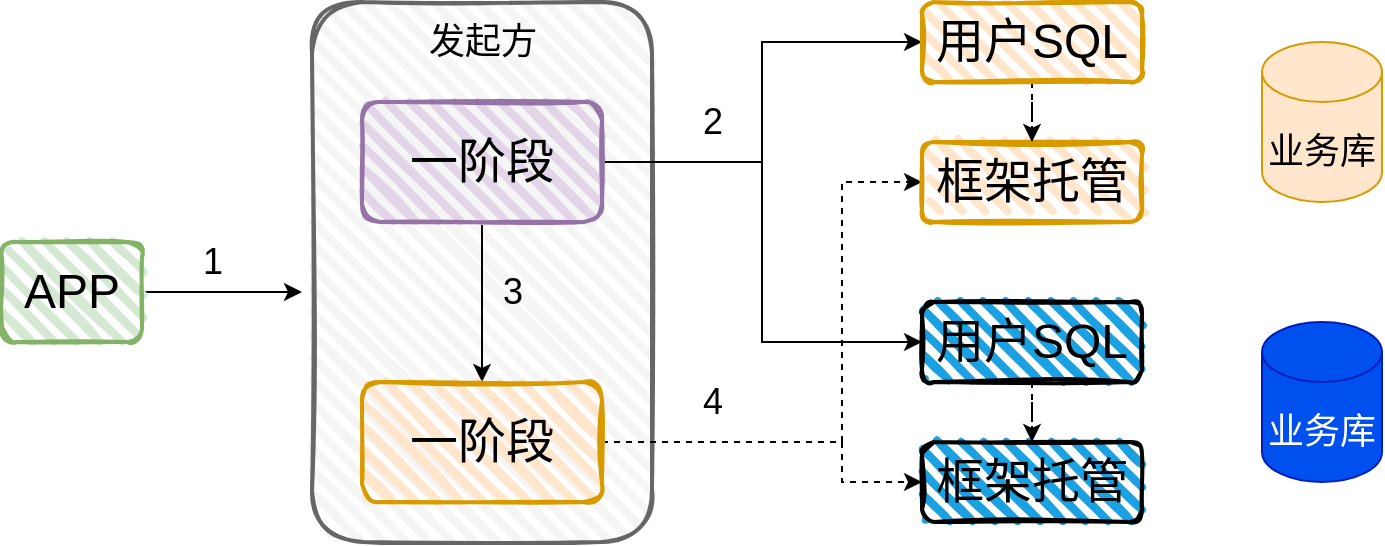 <mxfile version="20.4.2" type="github">
  <diagram id="GCmwQF0ZHjc94wH3zGRa" name="第 1 页">
    <mxGraphModel dx="1038" dy="547" grid="1" gridSize="10" guides="1" tooltips="1" connect="1" arrows="1" fold="1" page="1" pageScale="1" pageWidth="827" pageHeight="1169" math="0" shadow="0">
      <root>
        <mxCell id="0" />
        <mxCell id="1" parent="0" />
        <mxCell id="vtdf5gFNTcrSdO68gLjR-5" value="" style="rounded=1;whiteSpace=wrap;html=1;strokeWidth=2;fillWeight=4;hachureGap=8;hachureAngle=45;sketch=1;fontSize=24;fillColor=#f5f5f5;strokeColor=#666666;fontColor=#333333;" parent="1" vertex="1">
          <mxGeometry x="365" y="270" width="170" height="270" as="geometry" />
        </mxCell>
        <mxCell id="vtdf5gFNTcrSdO68gLjR-18" style="edgeStyle=orthogonalEdgeStyle;rounded=0;orthogonalLoop=1;jettySize=auto;html=1;fontSize=18;" parent="1" source="vtdf5gFNTcrSdO68gLjR-2" edge="1">
          <mxGeometry relative="1" as="geometry">
            <mxPoint x="360" y="415" as="targetPoint" />
          </mxGeometry>
        </mxCell>
        <mxCell id="vtdf5gFNTcrSdO68gLjR-2" value="&lt;font style=&quot;font-size: 24px;&quot;&gt;APP&lt;/font&gt;" style="rounded=1;whiteSpace=wrap;html=1;strokeWidth=2;fillWeight=4;hachureGap=8;hachureAngle=45;fillColor=#d5e8d4;sketch=1;strokeColor=#82b366;" parent="1" vertex="1">
          <mxGeometry x="210" y="390" width="70" height="50" as="geometry" />
        </mxCell>
        <mxCell id="vtdf5gFNTcrSdO68gLjR-20" value="" style="edgeStyle=orthogonalEdgeStyle;rounded=0;orthogonalLoop=1;jettySize=auto;html=1;fontSize=18;" parent="1" source="vtdf5gFNTcrSdO68gLjR-3" target="vtdf5gFNTcrSdO68gLjR-4" edge="1">
          <mxGeometry relative="1" as="geometry" />
        </mxCell>
        <mxCell id="vtdf5gFNTcrSdO68gLjR-21" style="edgeStyle=orthogonalEdgeStyle;rounded=0;orthogonalLoop=1;jettySize=auto;html=1;entryX=0;entryY=0.5;entryDx=0;entryDy=0;fontSize=18;" parent="1" source="vtdf5gFNTcrSdO68gLjR-3" target="vtdf5gFNTcrSdO68gLjR-12" edge="1">
          <mxGeometry relative="1" as="geometry" />
        </mxCell>
        <mxCell id="vtdf5gFNTcrSdO68gLjR-22" style="edgeStyle=orthogonalEdgeStyle;rounded=0;orthogonalLoop=1;jettySize=auto;html=1;entryX=0;entryY=0.5;entryDx=0;entryDy=0;fontSize=18;" parent="1" source="vtdf5gFNTcrSdO68gLjR-3" target="vtdf5gFNTcrSdO68gLjR-10" edge="1">
          <mxGeometry relative="1" as="geometry" />
        </mxCell>
        <mxCell id="vtdf5gFNTcrSdO68gLjR-3" value="一阶段" style="rounded=1;whiteSpace=wrap;html=1;strokeWidth=2;fillWeight=4;hachureGap=8;hachureAngle=45;fillColor=#e1d5e7;sketch=1;fontSize=24;strokeColor=#9673a6;" parent="1" vertex="1">
          <mxGeometry x="390" y="320" width="120" height="60" as="geometry" />
        </mxCell>
        <mxCell id="vtdf5gFNTcrSdO68gLjR-23" style="edgeStyle=orthogonalEdgeStyle;rounded=0;orthogonalLoop=1;jettySize=auto;html=1;entryX=0;entryY=0.5;entryDx=0;entryDy=0;fontSize=18;dashed=1;" parent="1" source="vtdf5gFNTcrSdO68gLjR-4" target="vtdf5gFNTcrSdO68gLjR-11" edge="1">
          <mxGeometry relative="1" as="geometry">
            <Array as="points">
              <mxPoint x="630" y="490" />
              <mxPoint x="630" y="510" />
            </Array>
          </mxGeometry>
        </mxCell>
        <mxCell id="vtdf5gFNTcrSdO68gLjR-24" style="edgeStyle=orthogonalEdgeStyle;rounded=0;orthogonalLoop=1;jettySize=auto;html=1;entryX=0;entryY=0.5;entryDx=0;entryDy=0;fontSize=18;dashed=1;" parent="1" source="vtdf5gFNTcrSdO68gLjR-4" target="vtdf5gFNTcrSdO68gLjR-9" edge="1">
          <mxGeometry relative="1" as="geometry">
            <Array as="points">
              <mxPoint x="630" y="490" />
              <mxPoint x="630" y="360" />
            </Array>
          </mxGeometry>
        </mxCell>
        <mxCell id="vtdf5gFNTcrSdO68gLjR-4" value="一阶段" style="rounded=1;whiteSpace=wrap;html=1;strokeWidth=2;fillWeight=4;hachureGap=8;hachureAngle=45;fillColor=#ffe6cc;sketch=1;fontSize=24;strokeColor=#d79b00;" parent="1" vertex="1">
          <mxGeometry x="390" y="460" width="120" height="60" as="geometry" />
        </mxCell>
        <mxCell id="vtdf5gFNTcrSdO68gLjR-9" value="框架托管" style="rounded=1;whiteSpace=wrap;html=1;strokeWidth=2;fillWeight=4;hachureGap=8;hachureAngle=45;fillColor=#ffe6cc;sketch=1;fontSize=24;strokeColor=#d79b00;" parent="1" vertex="1">
          <mxGeometry x="670" y="340" width="110" height="40" as="geometry" />
        </mxCell>
        <mxCell id="UPUnVLgtw8CV-BlYkD3--2" style="edgeStyle=orthogonalEdgeStyle;rounded=0;orthogonalLoop=1;jettySize=auto;html=1;entryX=0.5;entryY=0;entryDx=0;entryDy=0;dashed=1;fontSize=18;" edge="1" parent="1" source="vtdf5gFNTcrSdO68gLjR-10" target="vtdf5gFNTcrSdO68gLjR-9">
          <mxGeometry relative="1" as="geometry" />
        </mxCell>
        <mxCell id="vtdf5gFNTcrSdO68gLjR-10" value="用户SQL" style="rounded=1;whiteSpace=wrap;html=1;strokeWidth=2;fillWeight=4;hachureGap=8;hachureAngle=45;fillColor=#ffe6cc;sketch=1;fontSize=24;strokeColor=#d79b00;" parent="1" vertex="1">
          <mxGeometry x="670" y="270" width="110" height="40" as="geometry" />
        </mxCell>
        <mxCell id="vtdf5gFNTcrSdO68gLjR-11" value="框架托管" style="rounded=1;whiteSpace=wrap;html=1;strokeWidth=2;fillWeight=4;hachureGap=8;hachureAngle=45;fillColor=#1ba1e2;sketch=1;fontSize=24;" parent="1" vertex="1">
          <mxGeometry x="670" y="490" width="110" height="40" as="geometry" />
        </mxCell>
        <mxCell id="UPUnVLgtw8CV-BlYkD3--3" style="edgeStyle=orthogonalEdgeStyle;rounded=0;orthogonalLoop=1;jettySize=auto;html=1;entryX=0.5;entryY=0;entryDx=0;entryDy=0;dashed=1;fontSize=18;" edge="1" parent="1" source="vtdf5gFNTcrSdO68gLjR-12" target="vtdf5gFNTcrSdO68gLjR-11">
          <mxGeometry relative="1" as="geometry" />
        </mxCell>
        <mxCell id="vtdf5gFNTcrSdO68gLjR-12" value="用户SQL" style="rounded=1;whiteSpace=wrap;html=1;strokeWidth=2;fillWeight=4;hachureGap=8;hachureAngle=45;fillColor=#1ba1e2;sketch=1;fontSize=24;" parent="1" vertex="1">
          <mxGeometry x="670" y="420" width="110" height="40" as="geometry" />
        </mxCell>
        <mxCell id="vtdf5gFNTcrSdO68gLjR-13" value="&lt;font style=&quot;font-size: 18px;&quot;&gt;业务库&lt;/font&gt;" style="shape=cylinder3;whiteSpace=wrap;html=1;boundedLbl=1;backgroundOutline=1;size=15;fontSize=24;fillColor=#ffe6cc;strokeColor=#d79b00;" parent="1" vertex="1">
          <mxGeometry x="840" y="290" width="60" height="80" as="geometry" />
        </mxCell>
        <mxCell id="vtdf5gFNTcrSdO68gLjR-14" value="&lt;font style=&quot;font-size: 18px;&quot;&gt;业务库&lt;/font&gt;" style="shape=cylinder3;whiteSpace=wrap;html=1;boundedLbl=1;backgroundOutline=1;size=15;fontSize=24;fillColor=#0050ef;strokeColor=#001DBC;fontColor=#ffffff;" parent="1" vertex="1">
          <mxGeometry x="840" y="430" width="60" height="80" as="geometry" />
        </mxCell>
        <mxCell id="vtdf5gFNTcrSdO68gLjR-25" value="发起方" style="text;html=1;align=center;verticalAlign=middle;resizable=0;points=[];autosize=1;strokeColor=none;fillColor=none;fontSize=18;" parent="1" vertex="1">
          <mxGeometry x="410" y="270" width="80" height="40" as="geometry" />
        </mxCell>
        <mxCell id="vtdf5gFNTcrSdO68gLjR-26" value="1" style="text;html=1;align=center;verticalAlign=middle;resizable=0;points=[];autosize=1;strokeColor=none;fillColor=none;fontSize=18;" parent="1" vertex="1">
          <mxGeometry x="300" y="380" width="30" height="40" as="geometry" />
        </mxCell>
        <mxCell id="vtdf5gFNTcrSdO68gLjR-27" value="2" style="text;html=1;align=center;verticalAlign=middle;resizable=0;points=[];autosize=1;strokeColor=none;fillColor=none;fontSize=18;" parent="1" vertex="1">
          <mxGeometry x="550" y="310" width="30" height="40" as="geometry" />
        </mxCell>
        <mxCell id="vtdf5gFNTcrSdO68gLjR-28" value="3" style="text;html=1;align=center;verticalAlign=middle;resizable=0;points=[];autosize=1;strokeColor=none;fillColor=none;fontSize=18;" parent="1" vertex="1">
          <mxGeometry x="450" y="395" width="30" height="40" as="geometry" />
        </mxCell>
        <mxCell id="vtdf5gFNTcrSdO68gLjR-30" value="4" style="text;html=1;align=center;verticalAlign=middle;resizable=0;points=[];autosize=1;strokeColor=none;fillColor=none;fontSize=18;" parent="1" vertex="1">
          <mxGeometry x="550" y="450" width="30" height="40" as="geometry" />
        </mxCell>
      </root>
    </mxGraphModel>
  </diagram>
</mxfile>
